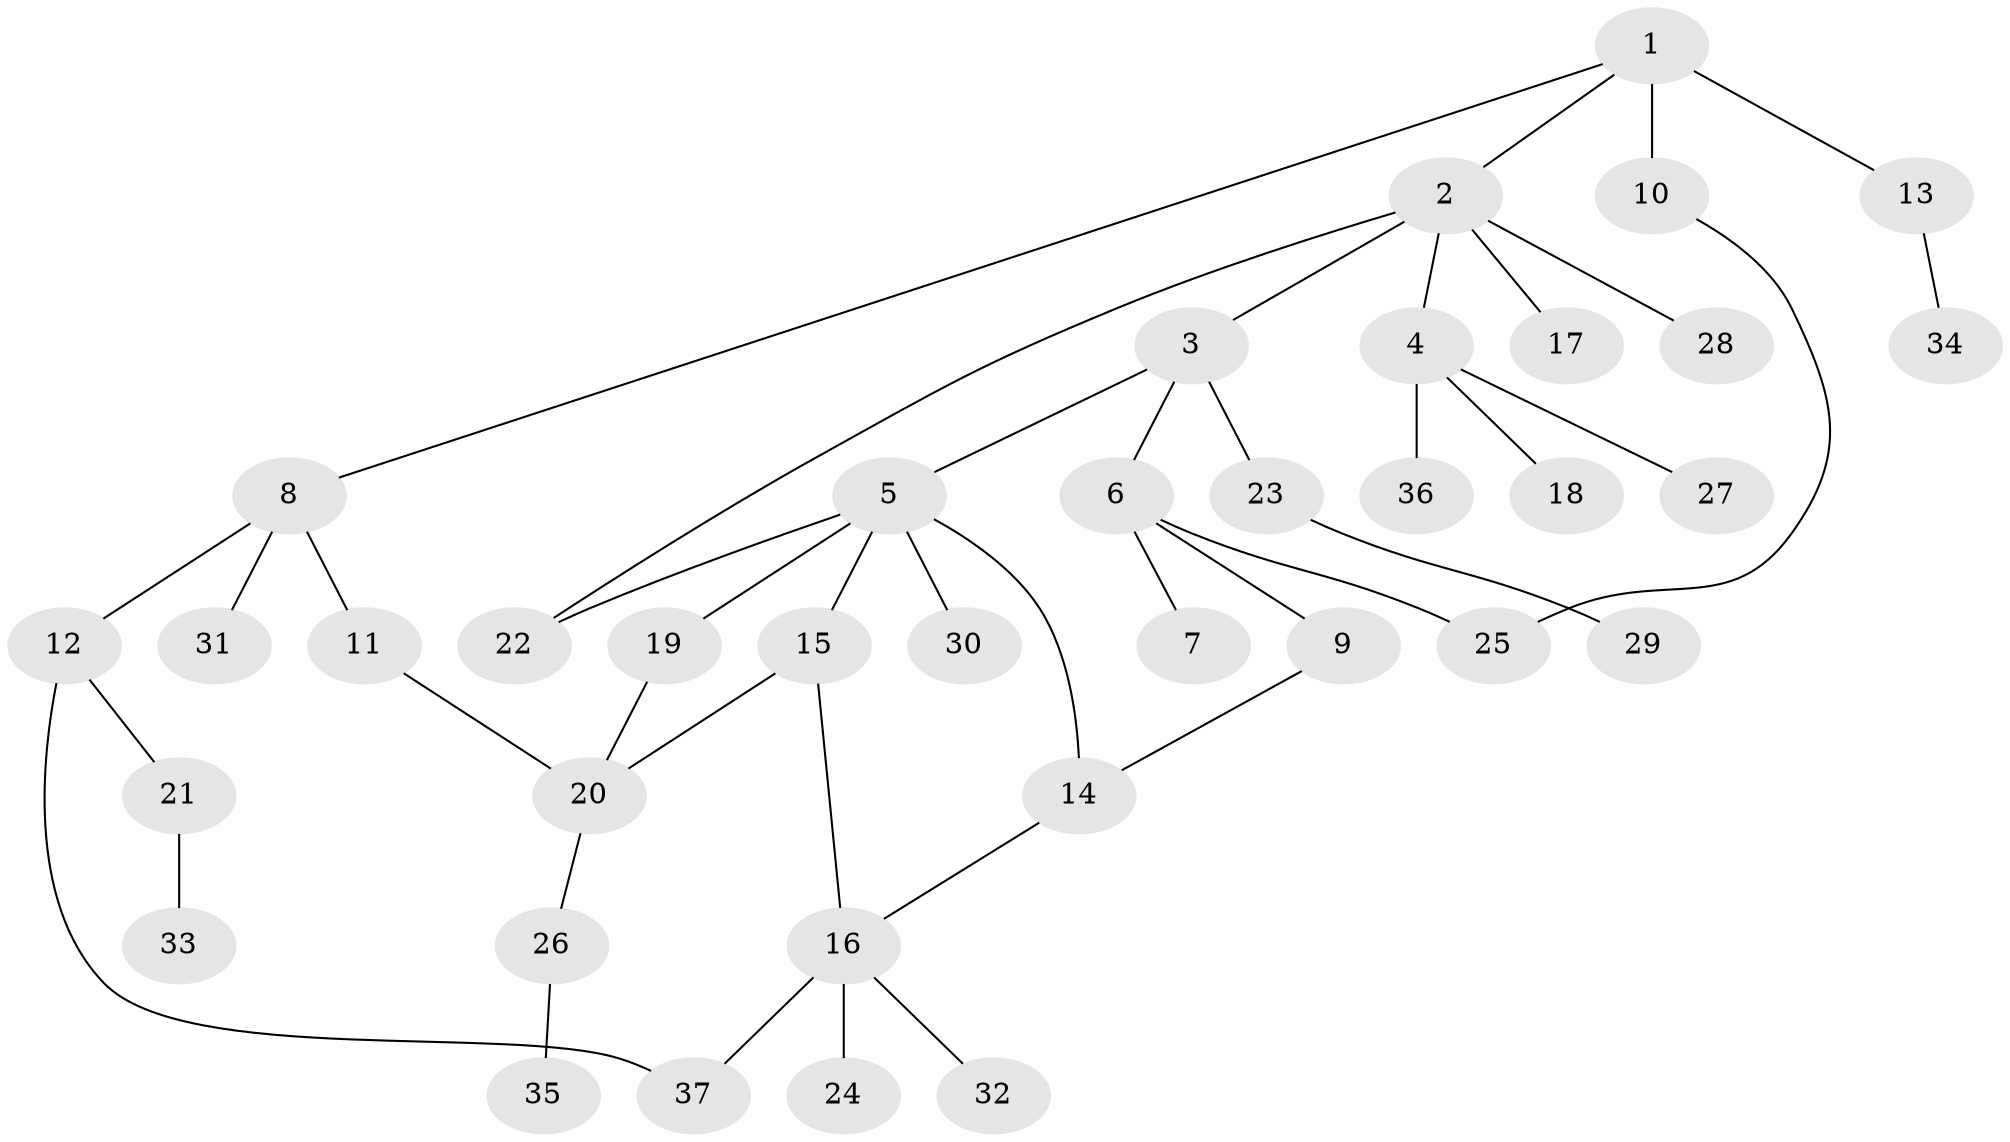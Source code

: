 // original degree distribution, {9: 0.008547008547008548, 8: 0.008547008547008548, 5: 0.05128205128205128, 2: 0.2564102564102564, 4: 0.042735042735042736, 3: 0.17094017094017094, 6: 0.008547008547008548, 1: 0.452991452991453}
// Generated by graph-tools (version 1.1) at 2025/48/03/04/25 22:48:53]
// undirected, 37 vertices, 43 edges
graph export_dot {
  node [color=gray90,style=filled];
  1;
  2;
  3;
  4;
  5;
  6;
  7;
  8;
  9;
  10;
  11;
  12;
  13;
  14;
  15;
  16;
  17;
  18;
  19;
  20;
  21;
  22;
  23;
  24;
  25;
  26;
  27;
  28;
  29;
  30;
  31;
  32;
  33;
  34;
  35;
  36;
  37;
  1 -- 2 [weight=1.0];
  1 -- 8 [weight=1.0];
  1 -- 10 [weight=4.0];
  1 -- 13 [weight=1.0];
  2 -- 3 [weight=1.0];
  2 -- 4 [weight=1.0];
  2 -- 17 [weight=1.0];
  2 -- 22 [weight=1.0];
  2 -- 28 [weight=1.0];
  3 -- 5 [weight=1.0];
  3 -- 6 [weight=1.0];
  3 -- 23 [weight=1.0];
  4 -- 18 [weight=1.0];
  4 -- 27 [weight=1.0];
  4 -- 36 [weight=1.0];
  5 -- 14 [weight=1.0];
  5 -- 15 [weight=1.0];
  5 -- 19 [weight=1.0];
  5 -- 22 [weight=1.0];
  5 -- 30 [weight=1.0];
  6 -- 7 [weight=1.0];
  6 -- 9 [weight=1.0];
  6 -- 25 [weight=1.0];
  8 -- 11 [weight=1.0];
  8 -- 12 [weight=1.0];
  8 -- 31 [weight=1.0];
  9 -- 14 [weight=1.0];
  10 -- 25 [weight=1.0];
  11 -- 20 [weight=1.0];
  12 -- 21 [weight=1.0];
  12 -- 37 [weight=1.0];
  13 -- 34 [weight=1.0];
  14 -- 16 [weight=1.0];
  15 -- 16 [weight=1.0];
  15 -- 20 [weight=1.0];
  16 -- 24 [weight=1.0];
  16 -- 32 [weight=1.0];
  16 -- 37 [weight=1.0];
  19 -- 20 [weight=1.0];
  20 -- 26 [weight=1.0];
  21 -- 33 [weight=1.0];
  23 -- 29 [weight=1.0];
  26 -- 35 [weight=1.0];
}
